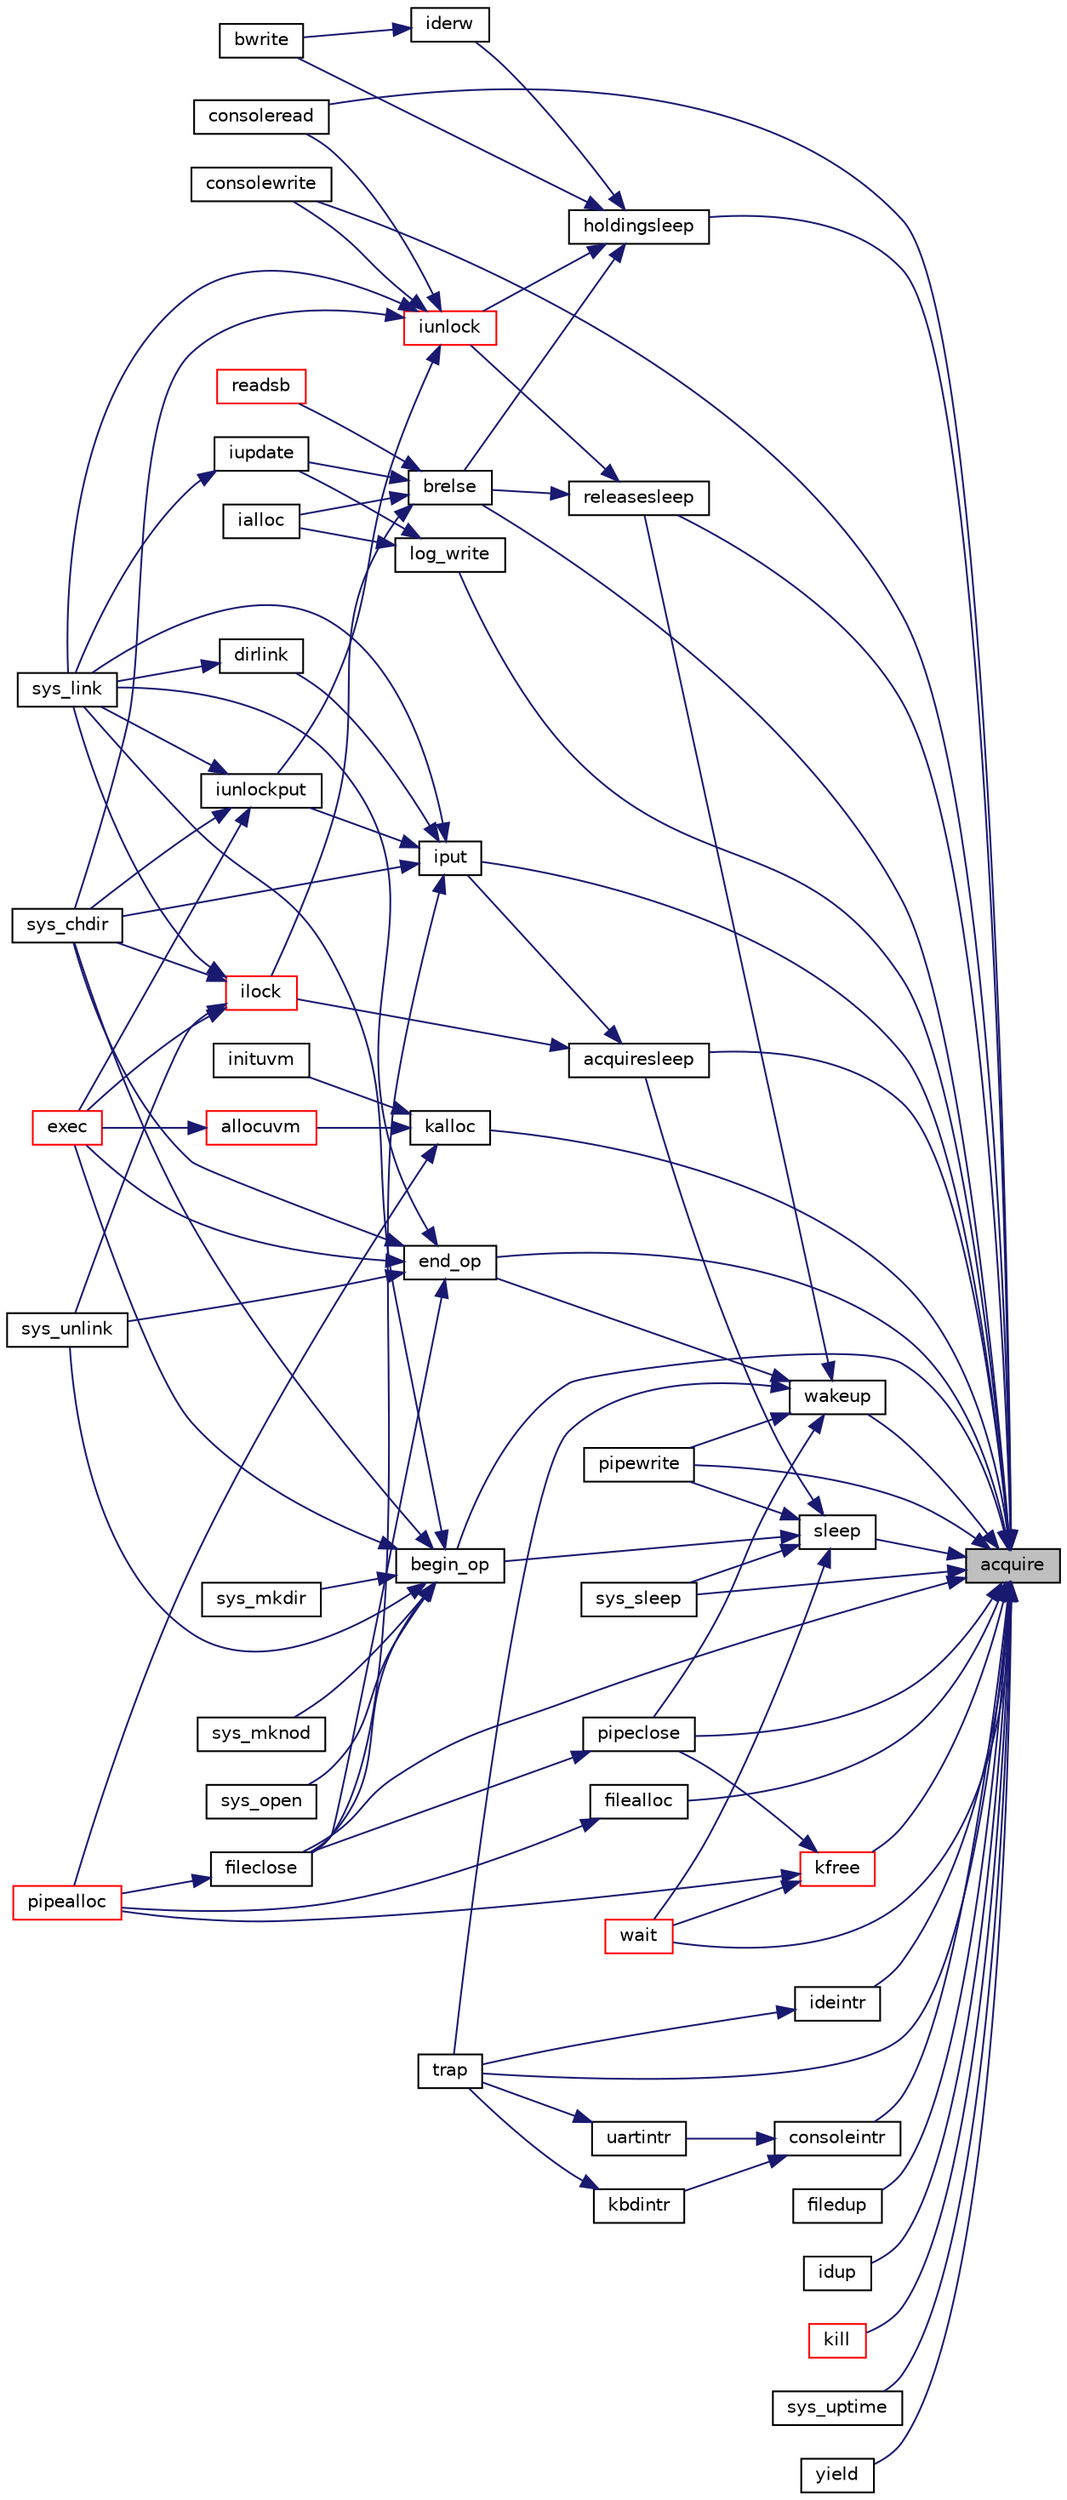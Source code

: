 digraph "acquire"
{
 // LATEX_PDF_SIZE
  edge [fontname="Helvetica",fontsize="10",labelfontname="Helvetica",labelfontsize="10"];
  node [fontname="Helvetica",fontsize="10",shape=record];
  rankdir="RL";
  Node1 [label="acquire",height=0.2,width=0.4,color="black", fillcolor="grey75", style="filled", fontcolor="black",tooltip=" "];
  Node1 -> Node2 [dir="back",color="midnightblue",fontsize="10",style="solid",fontname="Helvetica"];
  Node2 [label="acquiresleep",height=0.2,width=0.4,color="black", fillcolor="white", style="filled",URL="$d5/d64/defs_8h.html#aecd4639fe2f9aaad8e8cee2b5e0688c3",tooltip=" "];
  Node2 -> Node3 [dir="back",color="midnightblue",fontsize="10",style="solid",fontname="Helvetica"];
  Node3 [label="ilock",height=0.2,width=0.4,color="red", fillcolor="white", style="filled",URL="$d5/d64/defs_8h.html#a29a4d743d41fe659f74b0a57fdc25012",tooltip=" "];
  Node3 -> Node4 [dir="back",color="midnightblue",fontsize="10",style="solid",fontname="Helvetica"];
  Node4 [label="exec",height=0.2,width=0.4,color="red", fillcolor="white", style="filled",URL="$d5/d64/defs_8h.html#aa7b4aae4a12acd187e23396214aeca47",tooltip=" "];
  Node3 -> Node8 [dir="back",color="midnightblue",fontsize="10",style="solid",fontname="Helvetica"];
  Node8 [label="sys_chdir",height=0.2,width=0.4,color="black", fillcolor="white", style="filled",URL="$db/dd8/syscall_8c.html#ad1c5f8693cb35b9605fee09eebdda640",tooltip=" "];
  Node3 -> Node9 [dir="back",color="midnightblue",fontsize="10",style="solid",fontname="Helvetica"];
  Node9 [label="sys_link",height=0.2,width=0.4,color="black", fillcolor="white", style="filled",URL="$db/dd8/syscall_8c.html#a759600870314007ac558871239122fb7",tooltip=" "];
  Node3 -> Node10 [dir="back",color="midnightblue",fontsize="10",style="solid",fontname="Helvetica"];
  Node10 [label="sys_unlink",height=0.2,width=0.4,color="black", fillcolor="white", style="filled",URL="$db/dd8/syscall_8c.html#ae1e58ee11d41f643929520d8c1640da7",tooltip=" "];
  Node2 -> Node11 [dir="back",color="midnightblue",fontsize="10",style="solid",fontname="Helvetica"];
  Node11 [label="iput",height=0.2,width=0.4,color="black", fillcolor="white", style="filled",URL="$d5/d64/defs_8h.html#a29530a0afdfe924818d8c70b6724528d",tooltip=" "];
  Node11 -> Node12 [dir="back",color="midnightblue",fontsize="10",style="solid",fontname="Helvetica"];
  Node12 [label="dirlink",height=0.2,width=0.4,color="black", fillcolor="white", style="filled",URL="$d5/d64/defs_8h.html#ae4ccea0aa02557162963e597737f665a",tooltip=" "];
  Node12 -> Node9 [dir="back",color="midnightblue",fontsize="10",style="solid",fontname="Helvetica"];
  Node11 -> Node13 [dir="back",color="midnightblue",fontsize="10",style="solid",fontname="Helvetica"];
  Node13 [label="fileclose",height=0.2,width=0.4,color="black", fillcolor="white", style="filled",URL="$d5/d64/defs_8h.html#ac865ee0b2d70f753d61d1fefef9de0f6",tooltip=" "];
  Node13 -> Node14 [dir="back",color="midnightblue",fontsize="10",style="solid",fontname="Helvetica"];
  Node14 [label="pipealloc",height=0.2,width=0.4,color="red", fillcolor="white", style="filled",URL="$d5/d64/defs_8h.html#a3de41eab56ff42bea4d1ae78bbd1e472",tooltip=" "];
  Node11 -> Node16 [dir="back",color="midnightblue",fontsize="10",style="solid",fontname="Helvetica"];
  Node16 [label="iunlockput",height=0.2,width=0.4,color="black", fillcolor="white", style="filled",URL="$d5/d64/defs_8h.html#adff5bb5a1eeaf921853ec06479f8c49b",tooltip=" "];
  Node16 -> Node4 [dir="back",color="midnightblue",fontsize="10",style="solid",fontname="Helvetica"];
  Node16 -> Node8 [dir="back",color="midnightblue",fontsize="10",style="solid",fontname="Helvetica"];
  Node16 -> Node9 [dir="back",color="midnightblue",fontsize="10",style="solid",fontname="Helvetica"];
  Node11 -> Node8 [dir="back",color="midnightblue",fontsize="10",style="solid",fontname="Helvetica"];
  Node11 -> Node9 [dir="back",color="midnightblue",fontsize="10",style="solid",fontname="Helvetica"];
  Node1 -> Node17 [dir="back",color="midnightblue",fontsize="10",style="solid",fontname="Helvetica"];
  Node17 [label="begin_op",height=0.2,width=0.4,color="black", fillcolor="white", style="filled",URL="$d5/d64/defs_8h.html#a603ca98212e00d2ffdba7827ef0f1003",tooltip=" "];
  Node17 -> Node4 [dir="back",color="midnightblue",fontsize="10",style="solid",fontname="Helvetica"];
  Node17 -> Node13 [dir="back",color="midnightblue",fontsize="10",style="solid",fontname="Helvetica"];
  Node17 -> Node8 [dir="back",color="midnightblue",fontsize="10",style="solid",fontname="Helvetica"];
  Node17 -> Node9 [dir="back",color="midnightblue",fontsize="10",style="solid",fontname="Helvetica"];
  Node17 -> Node18 [dir="back",color="midnightblue",fontsize="10",style="solid",fontname="Helvetica"];
  Node18 [label="sys_mkdir",height=0.2,width=0.4,color="black", fillcolor="white", style="filled",URL="$db/dd8/syscall_8c.html#a057e5bce2de7a87ebfd2dc33967bca4a",tooltip=" "];
  Node17 -> Node19 [dir="back",color="midnightblue",fontsize="10",style="solid",fontname="Helvetica"];
  Node19 [label="sys_mknod",height=0.2,width=0.4,color="black", fillcolor="white", style="filled",URL="$db/dd8/syscall_8c.html#a25697aa3d828b5878d38170d724adb27",tooltip=" "];
  Node17 -> Node20 [dir="back",color="midnightblue",fontsize="10",style="solid",fontname="Helvetica"];
  Node20 [label="sys_open",height=0.2,width=0.4,color="black", fillcolor="white", style="filled",URL="$db/dd8/syscall_8c.html#a74e45efc661ca17c068bc283b3842e6d",tooltip=" "];
  Node17 -> Node10 [dir="back",color="midnightblue",fontsize="10",style="solid",fontname="Helvetica"];
  Node1 -> Node21 [dir="back",color="midnightblue",fontsize="10",style="solid",fontname="Helvetica"];
  Node21 [label="brelse",height=0.2,width=0.4,color="black", fillcolor="white", style="filled",URL="$dc/de6/bio_8c.html#ab5335aeb503731104314321a78a6d727",tooltip=" "];
  Node21 -> Node22 [dir="back",color="midnightblue",fontsize="10",style="solid",fontname="Helvetica"];
  Node22 [label="ialloc",height=0.2,width=0.4,color="black", fillcolor="white", style="filled",URL="$d5/d64/defs_8h.html#ab4d7f391ca5219199e1b7502ac12ea85",tooltip=" "];
  Node21 -> Node3 [dir="back",color="midnightblue",fontsize="10",style="solid",fontname="Helvetica"];
  Node21 -> Node23 [dir="back",color="midnightblue",fontsize="10",style="solid",fontname="Helvetica"];
  Node23 [label="iupdate",height=0.2,width=0.4,color="black", fillcolor="white", style="filled",URL="$d5/d64/defs_8h.html#a2ee6784c123b2a2656d88b5b357f2253",tooltip=" "];
  Node23 -> Node9 [dir="back",color="midnightblue",fontsize="10",style="solid",fontname="Helvetica"];
  Node21 -> Node24 [dir="back",color="midnightblue",fontsize="10",style="solid",fontname="Helvetica"];
  Node24 [label="readsb",height=0.2,width=0.4,color="red", fillcolor="white", style="filled",URL="$d5/d64/defs_8h.html#aff0080b2133027be2e525ca088b40e78",tooltip=" "];
  Node1 -> Node28 [dir="back",color="midnightblue",fontsize="10",style="solid",fontname="Helvetica"];
  Node28 [label="consoleintr",height=0.2,width=0.4,color="black", fillcolor="white", style="filled",URL="$d0/d56/console_8c.html#aad3d6ca39f23bb6d2686d2967e415193",tooltip=" "];
  Node28 -> Node29 [dir="back",color="midnightblue",fontsize="10",style="solid",fontname="Helvetica"];
  Node29 [label="kbdintr",height=0.2,width=0.4,color="black", fillcolor="white", style="filled",URL="$d5/d64/defs_8h.html#af3d6113fa152781400e1e0e728c55e54",tooltip=" "];
  Node29 -> Node30 [dir="back",color="midnightblue",fontsize="10",style="solid",fontname="Helvetica"];
  Node30 [label="trap",height=0.2,width=0.4,color="black", fillcolor="white", style="filled",URL="$dc/d6f/trap_8c.html#a372d166e36c086c91e5f5d81e5fead3a",tooltip=" "];
  Node28 -> Node31 [dir="back",color="midnightblue",fontsize="10",style="solid",fontname="Helvetica"];
  Node31 [label="uartintr",height=0.2,width=0.4,color="black", fillcolor="white", style="filled",URL="$d5/d64/defs_8h.html#aa64047002b0e84e2611ebf7dc46b7c99",tooltip=" "];
  Node31 -> Node30 [dir="back",color="midnightblue",fontsize="10",style="solid",fontname="Helvetica"];
  Node1 -> Node32 [dir="back",color="midnightblue",fontsize="10",style="solid",fontname="Helvetica"];
  Node32 [label="consoleread",height=0.2,width=0.4,color="black", fillcolor="white", style="filled",URL="$d0/d56/console_8c.html#a28ac85a90987662e306ca8efbfe16074",tooltip=" "];
  Node1 -> Node33 [dir="back",color="midnightblue",fontsize="10",style="solid",fontname="Helvetica"];
  Node33 [label="consolewrite",height=0.2,width=0.4,color="black", fillcolor="white", style="filled",URL="$d0/d56/console_8c.html#a6af7eb39268127d389792cec37785666",tooltip=" "];
  Node1 -> Node34 [dir="back",color="midnightblue",fontsize="10",style="solid",fontname="Helvetica"];
  Node34 [label="end_op",height=0.2,width=0.4,color="black", fillcolor="white", style="filled",URL="$d5/d64/defs_8h.html#a2504e37a109f9bae5ca11fe89e4e8fa1",tooltip=" "];
  Node34 -> Node4 [dir="back",color="midnightblue",fontsize="10",style="solid",fontname="Helvetica"];
  Node34 -> Node13 [dir="back",color="midnightblue",fontsize="10",style="solid",fontname="Helvetica"];
  Node34 -> Node8 [dir="back",color="midnightblue",fontsize="10",style="solid",fontname="Helvetica"];
  Node34 -> Node9 [dir="back",color="midnightblue",fontsize="10",style="solid",fontname="Helvetica"];
  Node34 -> Node10 [dir="back",color="midnightblue",fontsize="10",style="solid",fontname="Helvetica"];
  Node1 -> Node35 [dir="back",color="midnightblue",fontsize="10",style="solid",fontname="Helvetica"];
  Node35 [label="filealloc",height=0.2,width=0.4,color="black", fillcolor="white", style="filled",URL="$d5/d64/defs_8h.html#a69d3d2dd94efa1f1ff8d0143f4d9b786",tooltip=" "];
  Node35 -> Node14 [dir="back",color="midnightblue",fontsize="10",style="solid",fontname="Helvetica"];
  Node1 -> Node13 [dir="back",color="midnightblue",fontsize="10",style="solid",fontname="Helvetica"];
  Node1 -> Node36 [dir="back",color="midnightblue",fontsize="10",style="solid",fontname="Helvetica"];
  Node36 [label="filedup",height=0.2,width=0.4,color="black", fillcolor="white", style="filled",URL="$d5/d64/defs_8h.html#a1063546fe0d5f45fe1a38a9b4f6b5783",tooltip=" "];
  Node1 -> Node37 [dir="back",color="midnightblue",fontsize="10",style="solid",fontname="Helvetica"];
  Node37 [label="holdingsleep",height=0.2,width=0.4,color="black", fillcolor="white", style="filled",URL="$d5/d64/defs_8h.html#afa76133bc67c6026376d630da9b53b68",tooltip=" "];
  Node37 -> Node21 [dir="back",color="midnightblue",fontsize="10",style="solid",fontname="Helvetica"];
  Node37 -> Node38 [dir="back",color="midnightblue",fontsize="10",style="solid",fontname="Helvetica"];
  Node38 [label="bwrite",height=0.2,width=0.4,color="black", fillcolor="white", style="filled",URL="$dc/de6/bio_8c.html#a63c899c13b176ddf80064d32225e1298",tooltip=" "];
  Node37 -> Node39 [dir="back",color="midnightblue",fontsize="10",style="solid",fontname="Helvetica"];
  Node39 [label="iderw",height=0.2,width=0.4,color="black", fillcolor="white", style="filled",URL="$d5/d64/defs_8h.html#a70985c3f5b2fb79737457b5c88f5327a",tooltip=" "];
  Node39 -> Node38 [dir="back",color="midnightblue",fontsize="10",style="solid",fontname="Helvetica"];
  Node37 -> Node40 [dir="back",color="midnightblue",fontsize="10",style="solid",fontname="Helvetica"];
  Node40 [label="iunlock",height=0.2,width=0.4,color="red", fillcolor="white", style="filled",URL="$d5/d64/defs_8h.html#af301c10ad8ced77a5dfb2de3a64c666c",tooltip=" "];
  Node40 -> Node32 [dir="back",color="midnightblue",fontsize="10",style="solid",fontname="Helvetica"];
  Node40 -> Node33 [dir="back",color="midnightblue",fontsize="10",style="solid",fontname="Helvetica"];
  Node40 -> Node16 [dir="back",color="midnightblue",fontsize="10",style="solid",fontname="Helvetica"];
  Node40 -> Node8 [dir="back",color="midnightblue",fontsize="10",style="solid",fontname="Helvetica"];
  Node40 -> Node9 [dir="back",color="midnightblue",fontsize="10",style="solid",fontname="Helvetica"];
  Node1 -> Node41 [dir="back",color="midnightblue",fontsize="10",style="solid",fontname="Helvetica"];
  Node41 [label="ideintr",height=0.2,width=0.4,color="black", fillcolor="white", style="filled",URL="$d5/d64/defs_8h.html#a709693afdb9b89d848e684e7acde1f8f",tooltip=" "];
  Node41 -> Node30 [dir="back",color="midnightblue",fontsize="10",style="solid",fontname="Helvetica"];
  Node1 -> Node42 [dir="back",color="midnightblue",fontsize="10",style="solid",fontname="Helvetica"];
  Node42 [label="idup",height=0.2,width=0.4,color="black", fillcolor="white", style="filled",URL="$d5/d64/defs_8h.html#acdd1de79a331b8922c483434d257731d",tooltip=" "];
  Node1 -> Node11 [dir="back",color="midnightblue",fontsize="10",style="solid",fontname="Helvetica"];
  Node1 -> Node43 [dir="back",color="midnightblue",fontsize="10",style="solid",fontname="Helvetica"];
  Node43 [label="kalloc",height=0.2,width=0.4,color="black", fillcolor="white", style="filled",URL="$d5/d64/defs_8h.html#a3af104ba40b66dcec8363ac5a70907ed",tooltip=" "];
  Node43 -> Node44 [dir="back",color="midnightblue",fontsize="10",style="solid",fontname="Helvetica"];
  Node44 [label="allocuvm",height=0.2,width=0.4,color="red", fillcolor="white", style="filled",URL="$d5/d64/defs_8h.html#a67f50b6f85756f02b5acdcb084d51b9f",tooltip=" "];
  Node44 -> Node4 [dir="back",color="midnightblue",fontsize="10",style="solid",fontname="Helvetica"];
  Node43 -> Node47 [dir="back",color="midnightblue",fontsize="10",style="solid",fontname="Helvetica"];
  Node47 [label="inituvm",height=0.2,width=0.4,color="black", fillcolor="white", style="filled",URL="$d5/d64/defs_8h.html#a7b3410bde4005e848e1748f2b0f0a084",tooltip=" "];
  Node43 -> Node14 [dir="back",color="midnightblue",fontsize="10",style="solid",fontname="Helvetica"];
  Node1 -> Node48 [dir="back",color="midnightblue",fontsize="10",style="solid",fontname="Helvetica"];
  Node48 [label="kfree",height=0.2,width=0.4,color="red", fillcolor="white", style="filled",URL="$d5/d64/defs_8h.html#ae79d6a7d0901b7c081cfded3f916d5bd",tooltip=" "];
  Node48 -> Node14 [dir="back",color="midnightblue",fontsize="10",style="solid",fontname="Helvetica"];
  Node48 -> Node55 [dir="back",color="midnightblue",fontsize="10",style="solid",fontname="Helvetica"];
  Node55 [label="pipeclose",height=0.2,width=0.4,color="black", fillcolor="white", style="filled",URL="$d5/d64/defs_8h.html#af6220973e389c74782d76ae641a5e7db",tooltip=" "];
  Node55 -> Node13 [dir="back",color="midnightblue",fontsize="10",style="solid",fontname="Helvetica"];
  Node48 -> Node53 [dir="back",color="midnightblue",fontsize="10",style="solid",fontname="Helvetica"];
  Node53 [label="wait",height=0.2,width=0.4,color="red", fillcolor="white", style="filled",URL="$d5/d64/defs_8h.html#af6f31822f7e737b4e414bdac1ccb59a4",tooltip=" "];
  Node1 -> Node56 [dir="back",color="midnightblue",fontsize="10",style="solid",fontname="Helvetica"];
  Node56 [label="kill",height=0.2,width=0.4,color="red", fillcolor="white", style="filled",URL="$d5/d64/defs_8h.html#ab893e9671d6bfe2b2604002a50639f21",tooltip=" "];
  Node1 -> Node58 [dir="back",color="midnightblue",fontsize="10",style="solid",fontname="Helvetica"];
  Node58 [label="log_write",height=0.2,width=0.4,color="black", fillcolor="white", style="filled",URL="$d5/d64/defs_8h.html#a270d0050dc50965f4f851717841ad33c",tooltip=" "];
  Node58 -> Node22 [dir="back",color="midnightblue",fontsize="10",style="solid",fontname="Helvetica"];
  Node58 -> Node23 [dir="back",color="midnightblue",fontsize="10",style="solid",fontname="Helvetica"];
  Node1 -> Node55 [dir="back",color="midnightblue",fontsize="10",style="solid",fontname="Helvetica"];
  Node1 -> Node59 [dir="back",color="midnightblue",fontsize="10",style="solid",fontname="Helvetica"];
  Node59 [label="pipewrite",height=0.2,width=0.4,color="black", fillcolor="white", style="filled",URL="$d5/d64/defs_8h.html#ae63b0db4ca2cbb2025b89d977c6535b1",tooltip=" "];
  Node1 -> Node60 [dir="back",color="midnightblue",fontsize="10",style="solid",fontname="Helvetica"];
  Node60 [label="releasesleep",height=0.2,width=0.4,color="black", fillcolor="white", style="filled",URL="$d5/d64/defs_8h.html#a840b479c87b1c047d7142f58e0ad0b27",tooltip=" "];
  Node60 -> Node21 [dir="back",color="midnightblue",fontsize="10",style="solid",fontname="Helvetica"];
  Node60 -> Node40 [dir="back",color="midnightblue",fontsize="10",style="solid",fontname="Helvetica"];
  Node1 -> Node61 [dir="back",color="midnightblue",fontsize="10",style="solid",fontname="Helvetica"];
  Node61 [label="sleep",height=0.2,width=0.4,color="black", fillcolor="white", style="filled",URL="$d5/d64/defs_8h.html#aca4a88f06b3ebbcc04330f7ae06c8507",tooltip=" "];
  Node61 -> Node2 [dir="back",color="midnightblue",fontsize="10",style="solid",fontname="Helvetica"];
  Node61 -> Node17 [dir="back",color="midnightblue",fontsize="10",style="solid",fontname="Helvetica"];
  Node61 -> Node59 [dir="back",color="midnightblue",fontsize="10",style="solid",fontname="Helvetica"];
  Node61 -> Node62 [dir="back",color="midnightblue",fontsize="10",style="solid",fontname="Helvetica"];
  Node62 [label="sys_sleep",height=0.2,width=0.4,color="black", fillcolor="white", style="filled",URL="$db/dd8/syscall_8c.html#a59778ec9bfa6b6f2100b43fbba000573",tooltip=" "];
  Node61 -> Node53 [dir="back",color="midnightblue",fontsize="10",style="solid",fontname="Helvetica"];
  Node1 -> Node62 [dir="back",color="midnightblue",fontsize="10",style="solid",fontname="Helvetica"];
  Node1 -> Node63 [dir="back",color="midnightblue",fontsize="10",style="solid",fontname="Helvetica"];
  Node63 [label="sys_uptime",height=0.2,width=0.4,color="black", fillcolor="white", style="filled",URL="$db/dd8/syscall_8c.html#aaf8553903ba8f2776247679d4db0d121",tooltip=" "];
  Node1 -> Node30 [dir="back",color="midnightblue",fontsize="10",style="solid",fontname="Helvetica"];
  Node1 -> Node53 [dir="back",color="midnightblue",fontsize="10",style="solid",fontname="Helvetica"];
  Node1 -> Node64 [dir="back",color="midnightblue",fontsize="10",style="solid",fontname="Helvetica"];
  Node64 [label="wakeup",height=0.2,width=0.4,color="black", fillcolor="white", style="filled",URL="$d5/d64/defs_8h.html#a245b56417239f499389b2e806bd99254",tooltip=" "];
  Node64 -> Node34 [dir="back",color="midnightblue",fontsize="10",style="solid",fontname="Helvetica"];
  Node64 -> Node55 [dir="back",color="midnightblue",fontsize="10",style="solid",fontname="Helvetica"];
  Node64 -> Node59 [dir="back",color="midnightblue",fontsize="10",style="solid",fontname="Helvetica"];
  Node64 -> Node60 [dir="back",color="midnightblue",fontsize="10",style="solid",fontname="Helvetica"];
  Node64 -> Node30 [dir="back",color="midnightblue",fontsize="10",style="solid",fontname="Helvetica"];
  Node1 -> Node65 [dir="back",color="midnightblue",fontsize="10",style="solid",fontname="Helvetica"];
  Node65 [label="yield",height=0.2,width=0.4,color="black", fillcolor="white", style="filled",URL="$d5/d64/defs_8h.html#a7cb51f5c2b5cad3766f19eb69c92793b",tooltip=" "];
}
